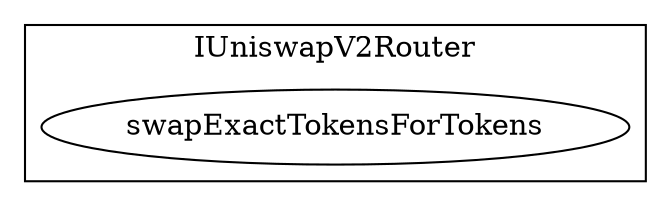 strict digraph {
subgraph cluster_7276_IUniswapV2Router {
label = "IUniswapV2Router"
"7276_swapExactTokensForTokens" [label="swapExactTokensForTokens"]
}subgraph cluster_solidity {
label = "[Solidity]"
}
}